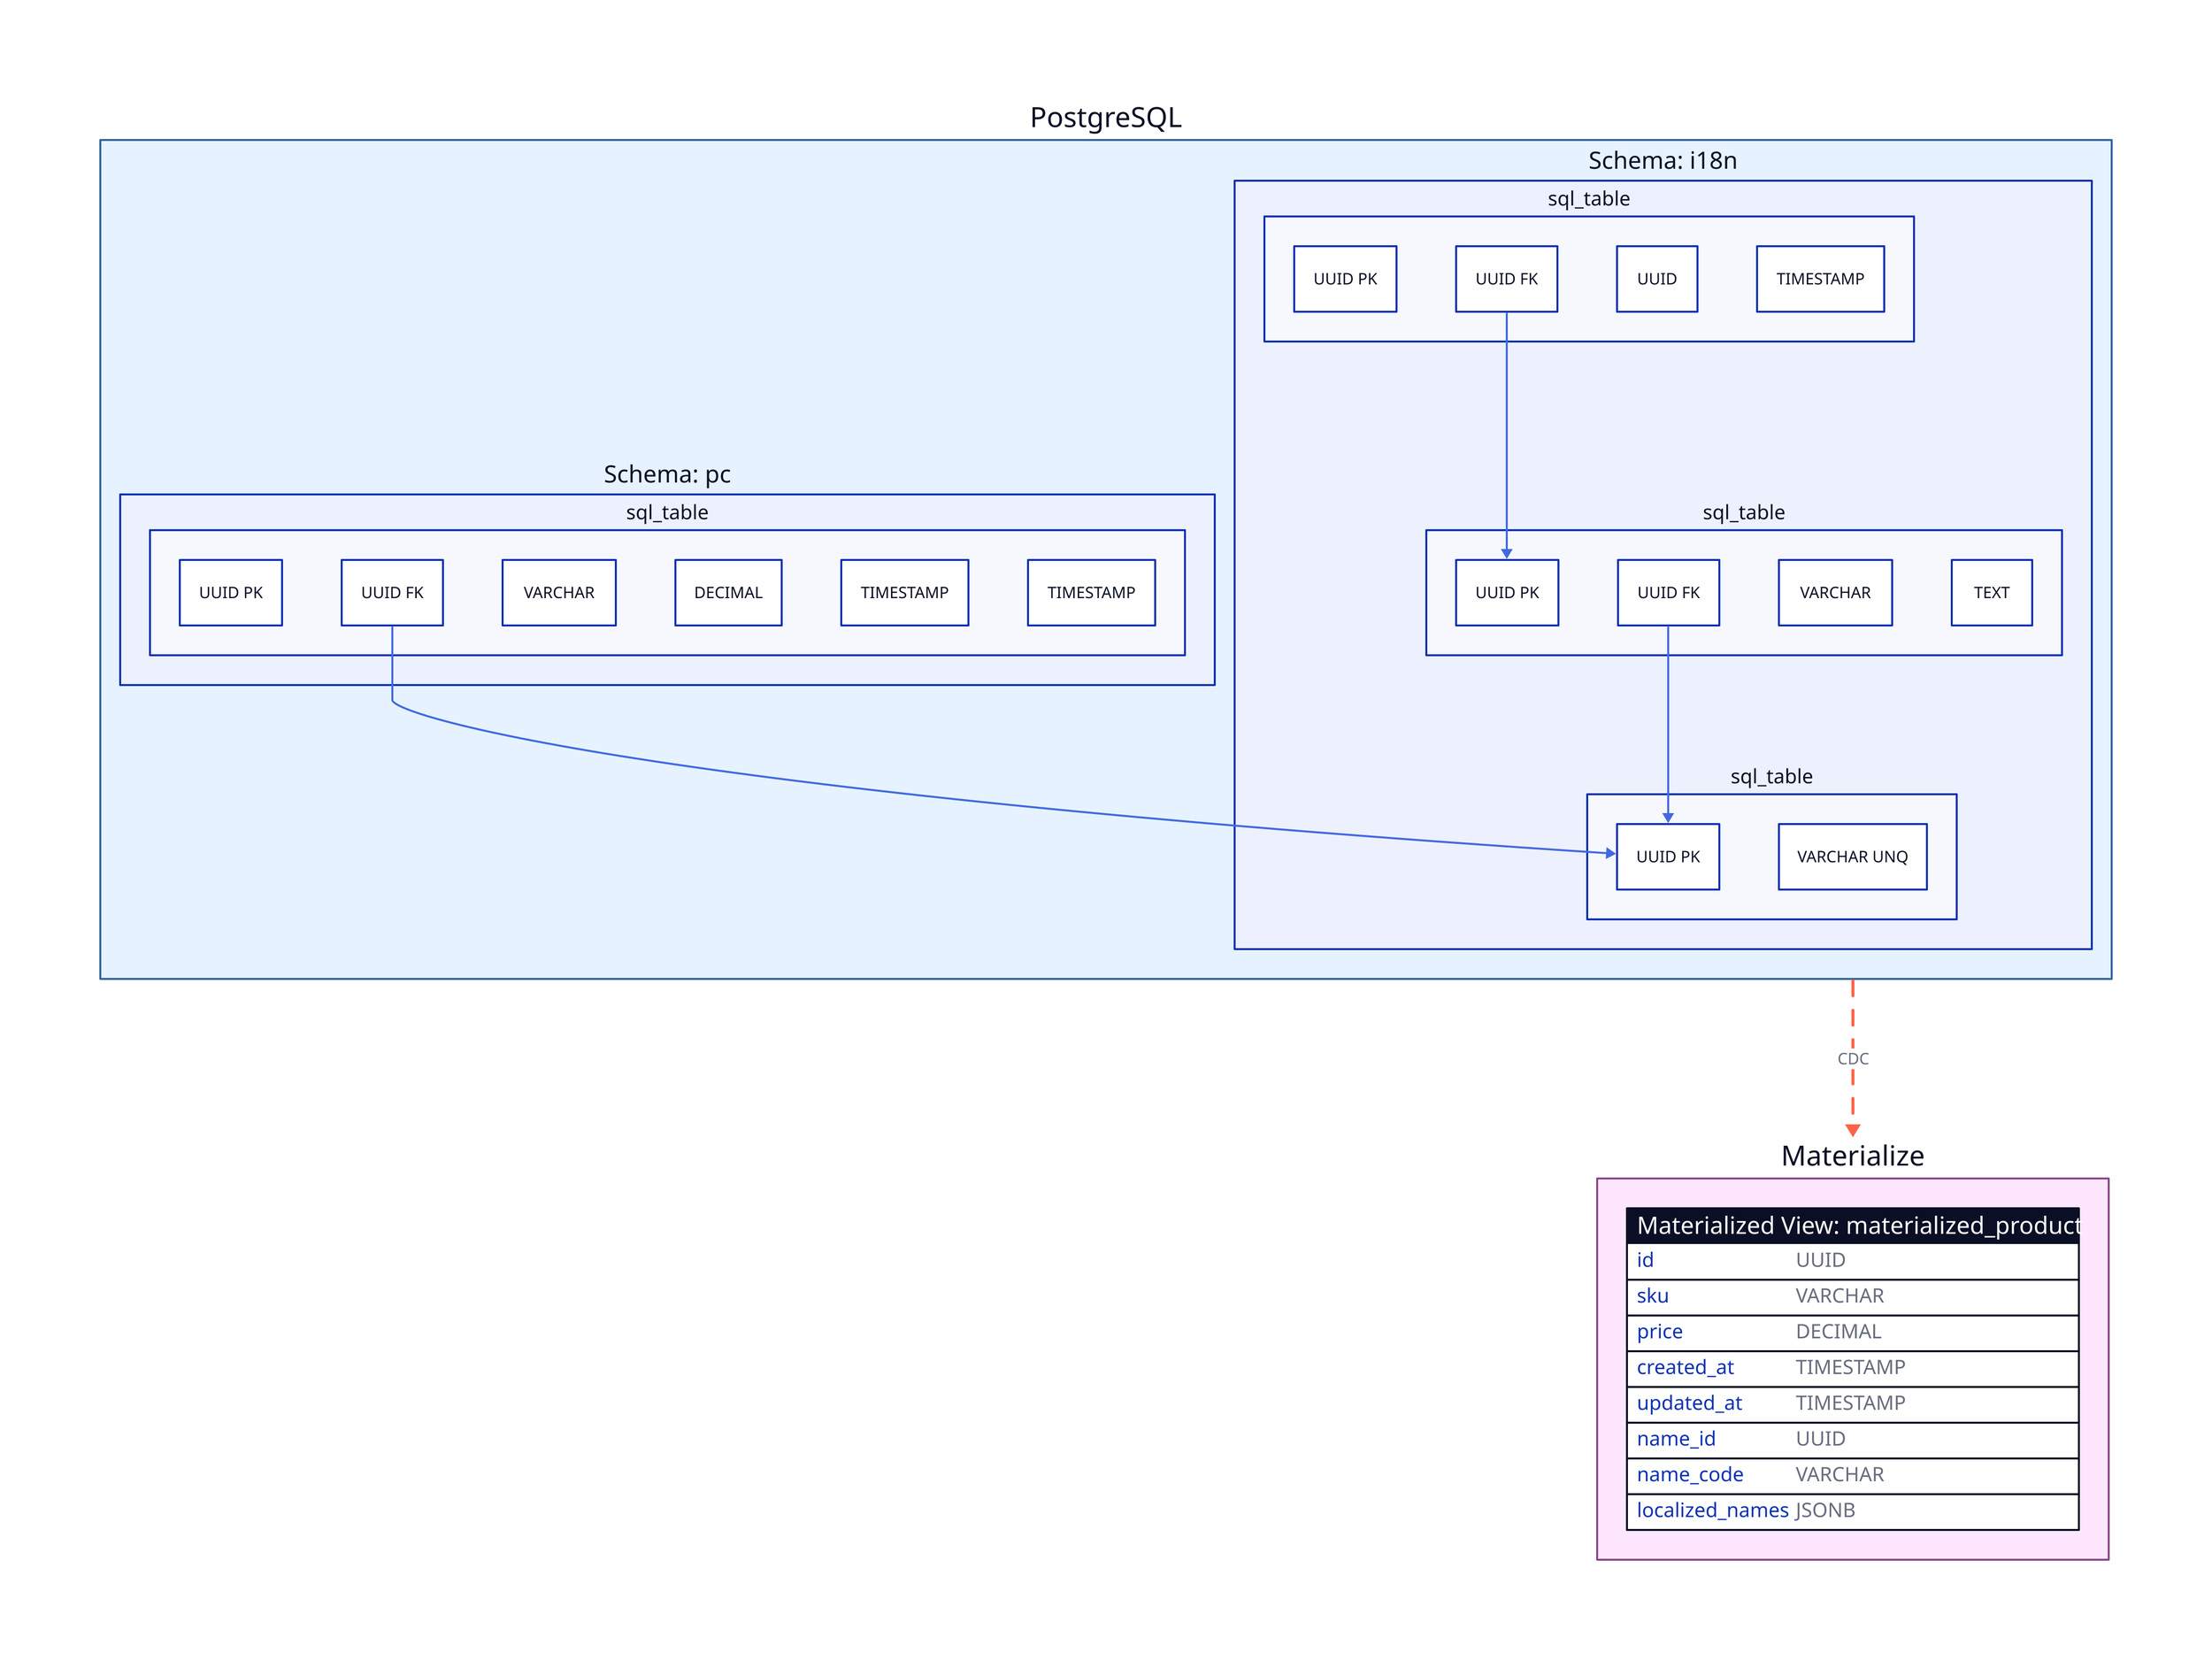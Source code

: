 PostgreSQL: {
  style: {
    stroke: "#336699"
    fill: "#E6F2FF"
  }

  pc_schema: "Schema: pc" {
    product: sql_table {
      id: "UUID PK"
      name_id: "UUID FK"
      sku: "VARCHAR"
      price: "DECIMAL"
      created_at: "TIMESTAMP"
      updated_at: "TIMESTAMP"
    }
  }

  i18n_schema: "Schema: i18n" {
    localized_string: sql_table {
      id: "UUID PK"
      code: "VARCHAR UNQ"
    }

    translation: sql_table {
      id: "UUID PK"
      localized_string_id: "UUID FK"
      language: "VARCHAR"
      translation: "TEXT"
    }

    approval: sql_table {
      id: "UUID PK"
      translation_id: "UUID FK"
      approved_by: "UUID"
      approved_at: "TIMESTAMP"
    }
  }
}

Materialize: {
  style: {
    stroke: "#8B4789"
    fill: "#FFE6FF"
  }

  materialized_product: "Materialized View: materialized_product" {
    shape: sql_table
    id: "UUID"
    sku: "VARCHAR"
    price: "DECIMAL"
    created_at: "TIMESTAMP"
    updated_at: "TIMESTAMP"
    name_id: "UUID"
    name_code: "VARCHAR"
    localized_names: "JSONB"
  }
}

# Foreign Key Relationships
PostgreSQL.pc_schema.product.name_id -> PostgreSQL.i18n_schema.localized_string.id: {
  style: {
    stroke: "#4169E1"
    stroke-width: 2
  }
}

PostgreSQL.i18n_schema.translation.localized_string_id -> PostgreSQL.i18n_schema.localized_string.id: {
  style: {
    stroke: "#4169E1"
    stroke-width: 2
  }
}

PostgreSQL.i18n_schema.approval.translation_id -> PostgreSQL.i18n_schema.translation.id: {
  style: {
    stroke: "#4169E1"
    stroke-width: 2
  }
}

# CDC Connection
PostgreSQL -> Materialize: "CDC" {
  style: {
    stroke: "#FF6347"
    stroke-width: 3
    stroke-dash: 5
  }
}
